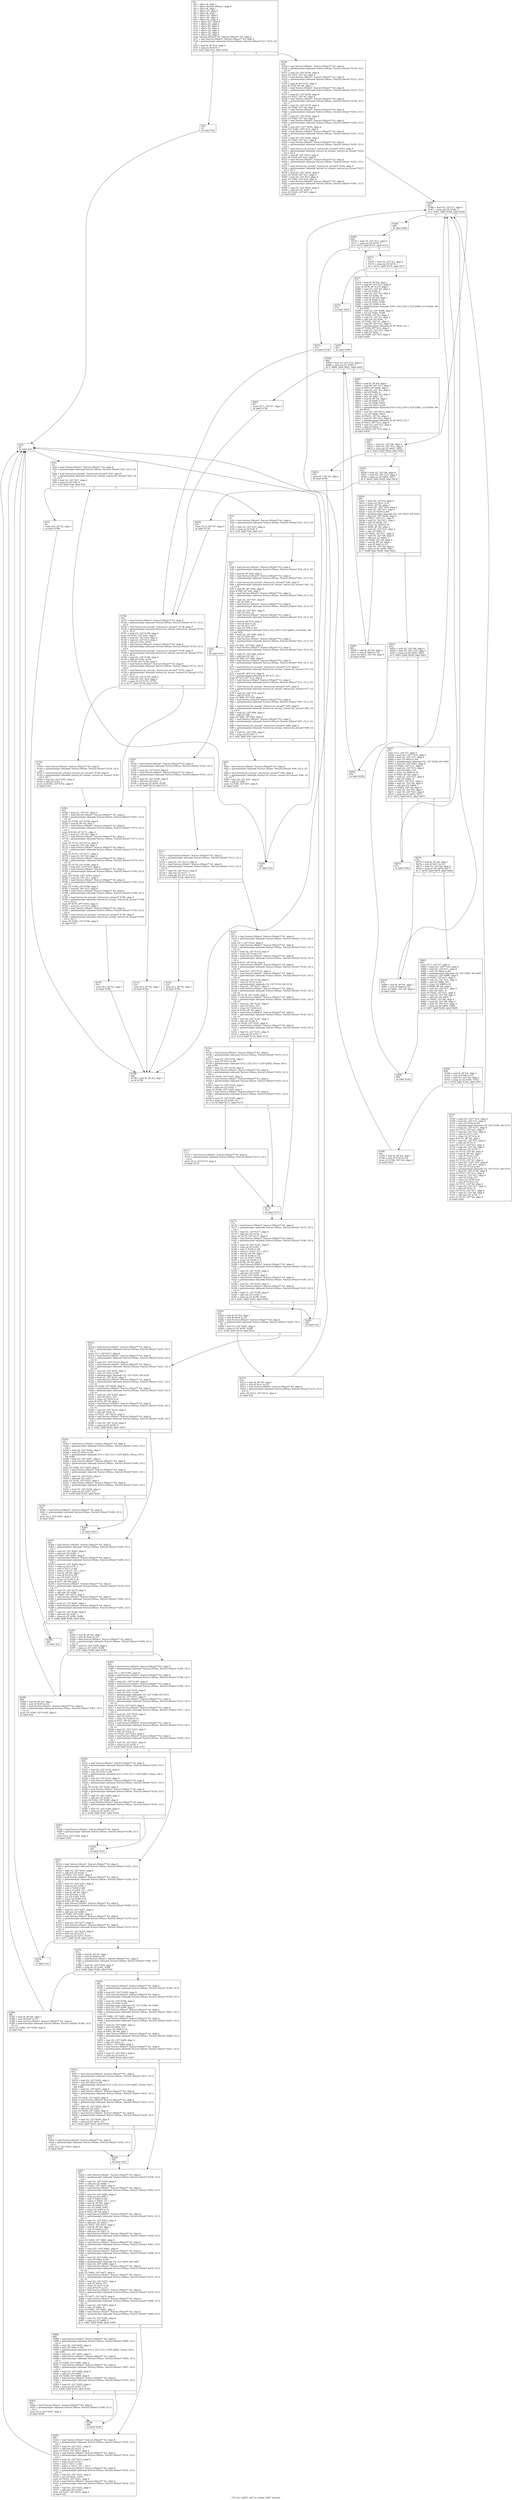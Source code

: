 digraph "CFG for 'unRLE_obuf_to_output_FAST' function" {
	label="CFG for 'unRLE_obuf_to_output_FAST' function";

	Node0x1cd2800 [shape=record,label="{%1:\l  %2 = alloca i8, align 1\l  %3 = alloca %struct.DState*, align 8\l  %4 = alloca i8, align 1\l  %5 = alloca i32, align 4\l  %6 = alloca i8, align 1\l  %7 = alloca i32, align 4\l  %8 = alloca i32, align 4\l  %9 = alloca i32, align 4\l  %10 = alloca i32*, align 8\l  %11 = alloca i32, align 4\l  %12 = alloca i8*, align 8\l  %13 = alloca i32, align 4\l  %14 = alloca i32, align 4\l  %15 = alloca i32, align 4\l  %16 = alloca i32, align 4\l  store %struct.DState* %0, %struct.DState** %3, align 8\l  %17 = load %struct.DState*, %struct.DState** %3, align 8\l  %18 = getelementptr inbounds %struct.DState, %struct.DState* %17, i32 0, i32\l... 4\l  %19 = load i8, i8* %18, align 4\l  %20 = icmp ne i8 %19, 0\l  br i1 %20, label %21, label %528\l|{<s0>T|<s1>F}}"];
	Node0x1cd2800:s0 -> Node0x1ba8c40;
	Node0x1cd2800:s1 -> Node0x1cfd8b0;
	Node0x1ba8c40 [shape=record,label="{%21:\l21:                                               \l  br label %22\l}"];
	Node0x1ba8c40 -> Node0x1ba8c90;
	Node0x1ba8c90 [shape=record,label="{%22:\l22:                                               \l  br label %23\l}"];
	Node0x1ba8c90 -> Node0x1ba8ce0;
	Node0x1ba8ce0 [shape=record,label="{%23:\l23:                                               \l  %24 = load %struct.DState*, %struct.DState** %3, align 8\l  %25 = getelementptr inbounds %struct.DState, %struct.DState* %24, i32 0, i32\l... 0\l  %26 = load %struct.bz_stream*, %struct.bz_stream** %25, align 8\l  %27 = getelementptr inbounds %struct.bz_stream, %struct.bz_stream* %26, i32\l... 0, i32 5\l  %28 = load i32, i32* %27, align 8\l  %29 = icmp eq i32 %28, 0\l  br i1 %29, label %30, label %31\l|{<s0>T|<s1>F}}"];
	Node0x1ba8ce0:s0 -> Node0x1ba8d30;
	Node0x1ba8ce0:s1 -> Node0x1ba8d80;
	Node0x1ba8d30 [shape=record,label="{%30:\l30:                                               \l  store i8 0, i8* %2, align 1\l  br label %798\l}"];
	Node0x1ba8d30 -> Node0x1cfe300;
	Node0x1ba8d80 [shape=record,label="{%31:\l31:                                               \l  %32 = load %struct.DState*, %struct.DState** %3, align 8\l  %33 = getelementptr inbounds %struct.DState, %struct.DState* %32, i32 0, i32\l... 3\l  %34 = load i32, i32* %33, align 8\l  %35 = icmp eq i32 %34, 0\l  br i1 %35, label %36, label %37\l|{<s0>T|<s1>F}}"];
	Node0x1ba8d80:s0 -> Node0x1ba8dd0;
	Node0x1ba8d80:s1 -> Node0x1ba8e20;
	Node0x1ba8dd0 [shape=record,label="{%36:\l36:                                               \l  br label %101\l}"];
	Node0x1ba8dd0 -> Node0x1ba8f10;
	Node0x1ba8e20 [shape=record,label="{%37:\l37:                                               \l  %38 = load %struct.DState*, %struct.DState** %3, align 8\l  %39 = getelementptr inbounds %struct.DState, %struct.DState* %38, i32 0, i32\l... 2\l  %40 = load i8, i8* %39, align 4\l  %41 = load %struct.DState*, %struct.DState** %3, align 8\l  %42 = getelementptr inbounds %struct.DState, %struct.DState* %41, i32 0, i32\l... 0\l  %43 = load %struct.bz_stream*, %struct.bz_stream** %42, align 8\l  %44 = getelementptr inbounds %struct.bz_stream, %struct.bz_stream* %43, i32\l... 0, i32 4\l  %45 = load i8*, i8** %44, align 8\l  store i8 %40, i8* %45, align 1\l  %46 = load %struct.DState*, %struct.DState** %3, align 8\l  %47 = getelementptr inbounds %struct.DState, %struct.DState* %46, i32 0, i32\l... 25\l  %48 = load i32, i32* %47, align 8\l  %49 = shl i32 %48, 8\l  %50 = load %struct.DState*, %struct.DState** %3, align 8\l  %51 = getelementptr inbounds %struct.DState, %struct.DState* %50, i32 0, i32\l... 25\l  %52 = load i32, i32* %51, align 8\l  %53 = lshr i32 %52, 24\l  %54 = load %struct.DState*, %struct.DState** %3, align 8\l  %55 = getelementptr inbounds %struct.DState, %struct.DState* %54, i32 0, i32\l... 2\l  %56 = load i8, i8* %55, align 4\l  %57 = zext i8 %56 to i32\l  %58 = xor i32 %53, %57\l  %59 = zext i32 %58 to i64\l  %60 = getelementptr inbounds [256 x i32], [256 x i32]* @BZ2_crc32Table, i64\l... 0, i64 %59\l  %61 = load i32, i32* %60, align 4\l  %62 = xor i32 %49, %61\l  %63 = load %struct.DState*, %struct.DState** %3, align 8\l  %64 = getelementptr inbounds %struct.DState, %struct.DState* %63, i32 0, i32\l... 25\l  store i32 %62, i32* %64, align 8\l  %65 = load %struct.DState*, %struct.DState** %3, align 8\l  %66 = getelementptr inbounds %struct.DState, %struct.DState* %65, i32 0, i32\l... 3\l  %67 = load i32, i32* %66, align 8\l  %68 = add nsw i32 %67, -1\l  store i32 %68, i32* %66, align 8\l  %69 = load %struct.DState*, %struct.DState** %3, align 8\l  %70 = getelementptr inbounds %struct.DState, %struct.DState* %69, i32 0, i32\l... 0\l  %71 = load %struct.bz_stream*, %struct.bz_stream** %70, align 8\l  %72 = getelementptr inbounds %struct.bz_stream, %struct.bz_stream* %71, i32\l... 0, i32 4\l  %73 = load i8*, i8** %72, align 8\l  %74 = getelementptr inbounds i8, i8* %73, i32 1\l  store i8* %74, i8** %72, align 8\l  %75 = load %struct.DState*, %struct.DState** %3, align 8\l  %76 = getelementptr inbounds %struct.DState, %struct.DState* %75, i32 0, i32\l... 0\l  %77 = load %struct.bz_stream*, %struct.bz_stream** %76, align 8\l  %78 = getelementptr inbounds %struct.bz_stream, %struct.bz_stream* %77, i32\l... 0, i32 5\l  %79 = load i32, i32* %78, align 8\l  %80 = add i32 %79, -1\l  store i32 %80, i32* %78, align 8\l  %81 = load %struct.DState*, %struct.DState** %3, align 8\l  %82 = getelementptr inbounds %struct.DState, %struct.DState* %81, i32 0, i32\l... 0\l  %83 = load %struct.bz_stream*, %struct.bz_stream** %82, align 8\l  %84 = getelementptr inbounds %struct.bz_stream, %struct.bz_stream* %83, i32\l... 0, i32 6\l  %85 = load i32, i32* %84, align 4\l  %86 = add i32 %85, 1\l  store i32 %86, i32* %84, align 4\l  %87 = load %struct.DState*, %struct.DState** %3, align 8\l  %88 = getelementptr inbounds %struct.DState, %struct.DState* %87, i32 0, i32\l... 0\l  %89 = load %struct.bz_stream*, %struct.bz_stream** %88, align 8\l  %90 = getelementptr inbounds %struct.bz_stream, %struct.bz_stream* %89, i32\l... 0, i32 6\l  %91 = load i32, i32* %90, align 4\l  %92 = icmp eq i32 %91, 0\l  br i1 %92, label %93, label %100\l|{<s0>T|<s1>F}}"];
	Node0x1ba8e20:s0 -> Node0x1ba8e70;
	Node0x1ba8e20:s1 -> Node0x1ba8ec0;
	Node0x1ba8e70 [shape=record,label="{%93:\l93:                                               \l  %94 = load %struct.DState*, %struct.DState** %3, align 8\l  %95 = getelementptr inbounds %struct.DState, %struct.DState* %94, i32 0, i32\l... 0\l  %96 = load %struct.bz_stream*, %struct.bz_stream** %95, align 8\l  %97 = getelementptr inbounds %struct.bz_stream, %struct.bz_stream* %96, i32\l... 0, i32 7\l  %98 = load i32, i32* %97, align 8\l  %99 = add i32 %98, 1\l  store i32 %99, i32* %97, align 8\l  br label %100\l}"];
	Node0x1ba8e70 -> Node0x1ba8ec0;
	Node0x1ba8ec0 [shape=record,label="{%100:\l100:                                              \l  br label %23\l}"];
	Node0x1ba8ec0 -> Node0x1ba8ce0;
	Node0x1ba8f10 [shape=record,label="{%101:\l101:                                              \l  %102 = load %struct.DState*, %struct.DState** %3, align 8\l  %103 = getelementptr inbounds %struct.DState, %struct.DState* %102, i32 0,\l... i32 17\l  %104 = load i32, i32* %103, align 4\l  %105 = load %struct.DState*, %struct.DState** %3, align 8\l  %106 = getelementptr inbounds %struct.DState, %struct.DState* %105, i32 0,\l... i32 51\l  %107 = load i32, i32* %106, align 8\l  %108 = add nsw i32 %107, 1\l  %109 = icmp eq i32 %104, %108\l  br i1 %109, label %110, label %111\l|{<s0>T|<s1>F}}"];
	Node0x1ba8f10:s0 -> Node0x1ba8f60;
	Node0x1ba8f10:s1 -> Node0x1ba8fb0;
	Node0x1ba8f60 [shape=record,label="{%110:\l110:                                              \l  store i8 0, i8* %2, align 1\l  br label %798\l}"];
	Node0x1ba8f60 -> Node0x1cfe300;
	Node0x1ba8fb0 [shape=record,label="{%111:\l111:                                              \l  %112 = load %struct.DState*, %struct.DState** %3, align 8\l  %113 = getelementptr inbounds %struct.DState, %struct.DState* %112, i32 0,\l... i32 17\l  %114 = load i32, i32* %113, align 4\l  %115 = load %struct.DState*, %struct.DState** %3, align 8\l  %116 = getelementptr inbounds %struct.DState, %struct.DState* %115, i32 0,\l... i32 51\l  %117 = load i32, i32* %116, align 8\l  %118 = add nsw i32 %117, 1\l  %119 = icmp sgt i32 %114, %118\l  br i1 %119, label %120, label %121\l|{<s0>T|<s1>F}}"];
	Node0x1ba8fb0:s0 -> Node0x1ba9000;
	Node0x1ba8fb0:s1 -> Node0x1ba9050;
	Node0x1ba9000 [shape=record,label="{%120:\l120:                                              \l  store i8 1, i8* %2, align 1\l  br label %798\l}"];
	Node0x1ba9000 -> Node0x1cfe300;
	Node0x1ba9050 [shape=record,label="{%121:\l121:                                              \l  %122 = load %struct.DState*, %struct.DState** %3, align 8\l  %123 = getelementptr inbounds %struct.DState, %struct.DState* %122, i32 0,\l... i32 3\l  store i32 1, i32* %123, align 8\l  %124 = load %struct.DState*, %struct.DState** %3, align 8\l  %125 = getelementptr inbounds %struct.DState, %struct.DState* %124, i32 0,\l... i32 15\l  %126 = load i32, i32* %125, align 8\l  %127 = trunc i32 %126 to i8\l  %128 = load %struct.DState*, %struct.DState** %3, align 8\l  %129 = getelementptr inbounds %struct.DState, %struct.DState* %128, i32 0,\l... i32 2\l  store i8 %127, i8* %129, align 4\l  %130 = load %struct.DState*, %struct.DState** %3, align 8\l  %131 = getelementptr inbounds %struct.DState, %struct.DState* %130, i32 0,\l... i32 20\l  %132 = load i32*, i32** %131, align 8\l  %133 = load %struct.DState*, %struct.DState** %3, align 8\l  %134 = getelementptr inbounds %struct.DState, %struct.DState* %133, i32 0,\l... i32 14\l  %135 = load i32, i32* %134, align 4\l  %136 = zext i32 %135 to i64\l  %137 = getelementptr inbounds i32, i32* %132, i64 %136\l  %138 = load i32, i32* %137, align 4\l  %139 = load %struct.DState*, %struct.DState** %3, align 8\l  %140 = getelementptr inbounds %struct.DState, %struct.DState* %139, i32 0,\l... i32 14\l  store i32 %138, i32* %140, align 4\l  %141 = load %struct.DState*, %struct.DState** %3, align 8\l  %142 = getelementptr inbounds %struct.DState, %struct.DState* %141, i32 0,\l... i32 14\l  %143 = load i32, i32* %142, align 4\l  %144 = and i32 %143, 255\l  %145 = trunc i32 %144 to i8\l  store i8 %145, i8* %4, align 1\l  %146 = load %struct.DState*, %struct.DState** %3, align 8\l  %147 = getelementptr inbounds %struct.DState, %struct.DState* %146, i32 0,\l... i32 14\l  %148 = load i32, i32* %147, align 4\l  %149 = lshr i32 %148, 8\l  store i32 %149, i32* %147, align 4\l  %150 = load %struct.DState*, %struct.DState** %3, align 8\l  %151 = getelementptr inbounds %struct.DState, %struct.DState* %150, i32 0,\l... i32 5\l  %152 = load i32, i32* %151, align 8\l  %153 = icmp eq i32 %152, 0\l  br i1 %153, label %154, label %175\l|{<s0>T|<s1>F}}"];
	Node0x1ba9050:s0 -> Node0x1ba90a0;
	Node0x1ba9050:s1 -> Node0x1ba9190;
	Node0x1ba90a0 [shape=record,label="{%154:\l154:                                              \l  %155 = load %struct.DState*, %struct.DState** %3, align 8\l  %156 = getelementptr inbounds %struct.DState, %struct.DState* %155, i32 0,\l... i32 6\l  %157 = load i32, i32* %156, align 4\l  %158 = sext i32 %157 to i64\l  %159 = getelementptr inbounds [512 x i32], [512 x i32]* @BZ2_rNums, i64 0,\l... i64 %158\l  %160 = load i32, i32* %159, align 4\l  %161 = load %struct.DState*, %struct.DState** %3, align 8\l  %162 = getelementptr inbounds %struct.DState, %struct.DState* %161, i32 0,\l... i32 5\l  store i32 %160, i32* %162, align 8\l  %163 = load %struct.DState*, %struct.DState** %3, align 8\l  %164 = getelementptr inbounds %struct.DState, %struct.DState* %163, i32 0,\l... i32 6\l  %165 = load i32, i32* %164, align 4\l  %166 = add nsw i32 %165, 1\l  store i32 %166, i32* %164, align 4\l  %167 = load %struct.DState*, %struct.DState** %3, align 8\l  %168 = getelementptr inbounds %struct.DState, %struct.DState* %167, i32 0,\l... i32 6\l  %169 = load i32, i32* %168, align 4\l  %170 = icmp eq i32 %169, 512\l  br i1 %170, label %171, label %174\l|{<s0>T|<s1>F}}"];
	Node0x1ba90a0:s0 -> Node0x1ba90f0;
	Node0x1ba90a0:s1 -> Node0x1ba9140;
	Node0x1ba90f0 [shape=record,label="{%171:\l171:                                              \l  %172 = load %struct.DState*, %struct.DState** %3, align 8\l  %173 = getelementptr inbounds %struct.DState, %struct.DState* %172, i32 0,\l... i32 6\l  store i32 0, i32* %173, align 4\l  br label %174\l}"];
	Node0x1ba90f0 -> Node0x1ba9140;
	Node0x1ba9140 [shape=record,label="{%174:\l174:                                              \l  br label %175\l}"];
	Node0x1ba9140 -> Node0x1ba9190;
	Node0x1ba9190 [shape=record,label="{%175:\l175:                                              \l  %176 = load %struct.DState*, %struct.DState** %3, align 8\l  %177 = getelementptr inbounds %struct.DState, %struct.DState* %176, i32 0,\l... i32 5\l  %178 = load i32, i32* %177, align 8\l  %179 = add nsw i32 %178, -1\l  store i32 %179, i32* %177, align 8\l  %180 = load %struct.DState*, %struct.DState** %3, align 8\l  %181 = getelementptr inbounds %struct.DState, %struct.DState* %180, i32 0,\l... i32 5\l  %182 = load i32, i32* %181, align 8\l  %183 = icmp eq i32 %182, 1\l  %184 = zext i1 %183 to i64\l  %185 = select i1 %183, i32 1, i32 0\l  %186 = load i8, i8* %4, align 1\l  %187 = zext i8 %186 to i32\l  %188 = xor i32 %187, %185\l  %189 = trunc i32 %188 to i8\l  store i8 %189, i8* %4, align 1\l  %190 = load %struct.DState*, %struct.DState** %3, align 8\l  %191 = getelementptr inbounds %struct.DState, %struct.DState* %190, i32 0,\l... i32 17\l  %192 = load i32, i32* %191, align 4\l  %193 = add nsw i32 %192, 1\l  store i32 %193, i32* %191, align 4\l  %194 = load %struct.DState*, %struct.DState** %3, align 8\l  %195 = getelementptr inbounds %struct.DState, %struct.DState* %194, i32 0,\l... i32 17\l  %196 = load i32, i32* %195, align 4\l  %197 = load %struct.DState*, %struct.DState** %3, align 8\l  %198 = getelementptr inbounds %struct.DState, %struct.DState* %197, i32 0,\l... i32 51\l  %199 = load i32, i32* %198, align 8\l  %200 = add nsw i32 %199, 1\l  %201 = icmp eq i32 %196, %200\l  br i1 %201, label %202, label %203\l|{<s0>T|<s1>F}}"];
	Node0x1ba9190:s0 -> Node0x1ba91e0;
	Node0x1ba9190:s1 -> Node0x1ba9230;
	Node0x1ba91e0 [shape=record,label="{%202:\l202:                                              \l  br label %22\l}"];
	Node0x1ba91e0 -> Node0x1ba8c90;
	Node0x1ba9230 [shape=record,label="{%203:\l203:                                              \l  %204 = load i8, i8* %4, align 1\l  %205 = zext i8 %204 to i32\l  %206 = load %struct.DState*, %struct.DState** %3, align 8\l  %207 = getelementptr inbounds %struct.DState, %struct.DState* %206, i32 0,\l... i32 15\l  %208 = load i32, i32* %207, align 8\l  %209 = icmp ne i32 %205, %208\l  br i1 %209, label %210, label %215\l|{<s0>T|<s1>F}}"];
	Node0x1ba9230:s0 -> Node0x1ba9280;
	Node0x1ba9230:s1 -> Node0x1ba92d0;
	Node0x1ba9280 [shape=record,label="{%210:\l210:                                              \l  %211 = load i8, i8* %4, align 1\l  %212 = zext i8 %211 to i32\l  %213 = load %struct.DState*, %struct.DState** %3, align 8\l  %214 = getelementptr inbounds %struct.DState, %struct.DState* %213, i32 0,\l... i32 15\l  store i32 %212, i32* %214, align 8\l  br label %22\l}"];
	Node0x1ba9280 -> Node0x1ba8c90;
	Node0x1ba92d0 [shape=record,label="{%215:\l215:                                              \l  %216 = load %struct.DState*, %struct.DState** %3, align 8\l  %217 = getelementptr inbounds %struct.DState, %struct.DState* %216, i32 0,\l... i32 3\l  store i32 2, i32* %217, align 8\l  %218 = load %struct.DState*, %struct.DState** %3, align 8\l  %219 = getelementptr inbounds %struct.DState, %struct.DState* %218, i32 0,\l... i32 20\l  %220 = load i32*, i32** %219, align 8\l  %221 = load %struct.DState*, %struct.DState** %3, align 8\l  %222 = getelementptr inbounds %struct.DState, %struct.DState* %221, i32 0,\l... i32 14\l  %223 = load i32, i32* %222, align 4\l  %224 = zext i32 %223 to i64\l  %225 = getelementptr inbounds i32, i32* %220, i64 %224\l  %226 = load i32, i32* %225, align 4\l  %227 = load %struct.DState*, %struct.DState** %3, align 8\l  %228 = getelementptr inbounds %struct.DState, %struct.DState* %227, i32 0,\l... i32 14\l  store i32 %226, i32* %228, align 4\l  %229 = load %struct.DState*, %struct.DState** %3, align 8\l  %230 = getelementptr inbounds %struct.DState, %struct.DState* %229, i32 0,\l... i32 14\l  %231 = load i32, i32* %230, align 4\l  %232 = and i32 %231, 255\l  %233 = trunc i32 %232 to i8\l  store i8 %233, i8* %4, align 1\l  %234 = load %struct.DState*, %struct.DState** %3, align 8\l  %235 = getelementptr inbounds %struct.DState, %struct.DState* %234, i32 0,\l... i32 14\l  %236 = load i32, i32* %235, align 4\l  %237 = lshr i32 %236, 8\l  store i32 %237, i32* %235, align 4\l  %238 = load %struct.DState*, %struct.DState** %3, align 8\l  %239 = getelementptr inbounds %struct.DState, %struct.DState* %238, i32 0,\l... i32 5\l  %240 = load i32, i32* %239, align 8\l  %241 = icmp eq i32 %240, 0\l  br i1 %241, label %242, label %263\l|{<s0>T|<s1>F}}"];
	Node0x1ba92d0:s0 -> Node0x1ba9320;
	Node0x1ba92d0:s1 -> Node0x1ba9410;
	Node0x1ba9320 [shape=record,label="{%242:\l242:                                              \l  %243 = load %struct.DState*, %struct.DState** %3, align 8\l  %244 = getelementptr inbounds %struct.DState, %struct.DState* %243, i32 0,\l... i32 6\l  %245 = load i32, i32* %244, align 4\l  %246 = sext i32 %245 to i64\l  %247 = getelementptr inbounds [512 x i32], [512 x i32]* @BZ2_rNums, i64 0,\l... i64 %246\l  %248 = load i32, i32* %247, align 4\l  %249 = load %struct.DState*, %struct.DState** %3, align 8\l  %250 = getelementptr inbounds %struct.DState, %struct.DState* %249, i32 0,\l... i32 5\l  store i32 %248, i32* %250, align 8\l  %251 = load %struct.DState*, %struct.DState** %3, align 8\l  %252 = getelementptr inbounds %struct.DState, %struct.DState* %251, i32 0,\l... i32 6\l  %253 = load i32, i32* %252, align 4\l  %254 = add nsw i32 %253, 1\l  store i32 %254, i32* %252, align 4\l  %255 = load %struct.DState*, %struct.DState** %3, align 8\l  %256 = getelementptr inbounds %struct.DState, %struct.DState* %255, i32 0,\l... i32 6\l  %257 = load i32, i32* %256, align 4\l  %258 = icmp eq i32 %257, 512\l  br i1 %258, label %259, label %262\l|{<s0>T|<s1>F}}"];
	Node0x1ba9320:s0 -> Node0x1ba9370;
	Node0x1ba9320:s1 -> Node0x1ba93c0;
	Node0x1ba9370 [shape=record,label="{%259:\l259:                                              \l  %260 = load %struct.DState*, %struct.DState** %3, align 8\l  %261 = getelementptr inbounds %struct.DState, %struct.DState* %260, i32 0,\l... i32 6\l  store i32 0, i32* %261, align 4\l  br label %262\l}"];
	Node0x1ba9370 -> Node0x1ba93c0;
	Node0x1ba93c0 [shape=record,label="{%262:\l262:                                              \l  br label %263\l}"];
	Node0x1ba93c0 -> Node0x1ba9410;
	Node0x1ba9410 [shape=record,label="{%263:\l263:                                              \l  %264 = load %struct.DState*, %struct.DState** %3, align 8\l  %265 = getelementptr inbounds %struct.DState, %struct.DState* %264, i32 0,\l... i32 5\l  %266 = load i32, i32* %265, align 8\l  %267 = add nsw i32 %266, -1\l  store i32 %267, i32* %265, align 8\l  %268 = load %struct.DState*, %struct.DState** %3, align 8\l  %269 = getelementptr inbounds %struct.DState, %struct.DState* %268, i32 0,\l... i32 5\l  %270 = load i32, i32* %269, align 8\l  %271 = icmp eq i32 %270, 1\l  %272 = zext i1 %271 to i64\l  %273 = select i1 %271, i32 1, i32 0\l  %274 = load i8, i8* %4, align 1\l  %275 = zext i8 %274 to i32\l  %276 = xor i32 %275, %273\l  %277 = trunc i32 %276 to i8\l  store i8 %277, i8* %4, align 1\l  %278 = load %struct.DState*, %struct.DState** %3, align 8\l  %279 = getelementptr inbounds %struct.DState, %struct.DState* %278, i32 0,\l... i32 17\l  %280 = load i32, i32* %279, align 4\l  %281 = add nsw i32 %280, 1\l  store i32 %281, i32* %279, align 4\l  %282 = load %struct.DState*, %struct.DState** %3, align 8\l  %283 = getelementptr inbounds %struct.DState, %struct.DState* %282, i32 0,\l... i32 17\l  %284 = load i32, i32* %283, align 4\l  %285 = load %struct.DState*, %struct.DState** %3, align 8\l  %286 = getelementptr inbounds %struct.DState, %struct.DState* %285, i32 0,\l... i32 51\l  %287 = load i32, i32* %286, align 8\l  %288 = add nsw i32 %287, 1\l  %289 = icmp eq i32 %284, %288\l  br i1 %289, label %290, label %291\l|{<s0>T|<s1>F}}"];
	Node0x1ba9410:s0 -> Node0x1ba9460;
	Node0x1ba9410:s1 -> Node0x1ba94b0;
	Node0x1ba9460 [shape=record,label="{%290:\l290:                                              \l  br label %22\l}"];
	Node0x1ba9460 -> Node0x1ba8c90;
	Node0x1ba94b0 [shape=record,label="{%291:\l291:                                              \l  %292 = load i8, i8* %4, align 1\l  %293 = zext i8 %292 to i32\l  %294 = load %struct.DState*, %struct.DState** %3, align 8\l  %295 = getelementptr inbounds %struct.DState, %struct.DState* %294, i32 0,\l... i32 15\l  %296 = load i32, i32* %295, align 8\l  %297 = icmp ne i32 %293, %296\l  br i1 %297, label %298, label %303\l|{<s0>T|<s1>F}}"];
	Node0x1ba94b0:s0 -> Node0x1ba9500;
	Node0x1ba94b0:s1 -> Node0x1ba9550;
	Node0x1ba9500 [shape=record,label="{%298:\l298:                                              \l  %299 = load i8, i8* %4, align 1\l  %300 = zext i8 %299 to i32\l  %301 = load %struct.DState*, %struct.DState** %3, align 8\l  %302 = getelementptr inbounds %struct.DState, %struct.DState* %301, i32 0,\l... i32 15\l  store i32 %300, i32* %302, align 8\l  br label %22\l}"];
	Node0x1ba9500 -> Node0x1ba8c90;
	Node0x1ba9550 [shape=record,label="{%303:\l303:                                              \l  %304 = load %struct.DState*, %struct.DState** %3, align 8\l  %305 = getelementptr inbounds %struct.DState, %struct.DState* %304, i32 0,\l... i32 3\l  store i32 3, i32* %305, align 8\l  %306 = load %struct.DState*, %struct.DState** %3, align 8\l  %307 = getelementptr inbounds %struct.DState, %struct.DState* %306, i32 0,\l... i32 20\l  %308 = load i32*, i32** %307, align 8\l  %309 = load %struct.DState*, %struct.DState** %3, align 8\l  %310 = getelementptr inbounds %struct.DState, %struct.DState* %309, i32 0,\l... i32 14\l  %311 = load i32, i32* %310, align 4\l  %312 = zext i32 %311 to i64\l  %313 = getelementptr inbounds i32, i32* %308, i64 %312\l  %314 = load i32, i32* %313, align 4\l  %315 = load %struct.DState*, %struct.DState** %3, align 8\l  %316 = getelementptr inbounds %struct.DState, %struct.DState* %315, i32 0,\l... i32 14\l  store i32 %314, i32* %316, align 4\l  %317 = load %struct.DState*, %struct.DState** %3, align 8\l  %318 = getelementptr inbounds %struct.DState, %struct.DState* %317, i32 0,\l... i32 14\l  %319 = load i32, i32* %318, align 4\l  %320 = and i32 %319, 255\l  %321 = trunc i32 %320 to i8\l  store i8 %321, i8* %4, align 1\l  %322 = load %struct.DState*, %struct.DState** %3, align 8\l  %323 = getelementptr inbounds %struct.DState, %struct.DState* %322, i32 0,\l... i32 14\l  %324 = load i32, i32* %323, align 4\l  %325 = lshr i32 %324, 8\l  store i32 %325, i32* %323, align 4\l  %326 = load %struct.DState*, %struct.DState** %3, align 8\l  %327 = getelementptr inbounds %struct.DState, %struct.DState* %326, i32 0,\l... i32 5\l  %328 = load i32, i32* %327, align 8\l  %329 = icmp eq i32 %328, 0\l  br i1 %329, label %330, label %351\l|{<s0>T|<s1>F}}"];
	Node0x1ba9550:s0 -> Node0x1ba95a0;
	Node0x1ba9550:s1 -> Node0x1ba9690;
	Node0x1ba95a0 [shape=record,label="{%330:\l330:                                              \l  %331 = load %struct.DState*, %struct.DState** %3, align 8\l  %332 = getelementptr inbounds %struct.DState, %struct.DState* %331, i32 0,\l... i32 6\l  %333 = load i32, i32* %332, align 4\l  %334 = sext i32 %333 to i64\l  %335 = getelementptr inbounds [512 x i32], [512 x i32]* @BZ2_rNums, i64 0,\l... i64 %334\l  %336 = load i32, i32* %335, align 4\l  %337 = load %struct.DState*, %struct.DState** %3, align 8\l  %338 = getelementptr inbounds %struct.DState, %struct.DState* %337, i32 0,\l... i32 5\l  store i32 %336, i32* %338, align 8\l  %339 = load %struct.DState*, %struct.DState** %3, align 8\l  %340 = getelementptr inbounds %struct.DState, %struct.DState* %339, i32 0,\l... i32 6\l  %341 = load i32, i32* %340, align 4\l  %342 = add nsw i32 %341, 1\l  store i32 %342, i32* %340, align 4\l  %343 = load %struct.DState*, %struct.DState** %3, align 8\l  %344 = getelementptr inbounds %struct.DState, %struct.DState* %343, i32 0,\l... i32 6\l  %345 = load i32, i32* %344, align 4\l  %346 = icmp eq i32 %345, 512\l  br i1 %346, label %347, label %350\l|{<s0>T|<s1>F}}"];
	Node0x1ba95a0:s0 -> Node0x1ba95f0;
	Node0x1ba95a0:s1 -> Node0x1ba9640;
	Node0x1ba95f0 [shape=record,label="{%347:\l347:                                              \l  %348 = load %struct.DState*, %struct.DState** %3, align 8\l  %349 = getelementptr inbounds %struct.DState, %struct.DState* %348, i32 0,\l... i32 6\l  store i32 0, i32* %349, align 4\l  br label %350\l}"];
	Node0x1ba95f0 -> Node0x1ba9640;
	Node0x1ba9640 [shape=record,label="{%350:\l350:                                              \l  br label %351\l}"];
	Node0x1ba9640 -> Node0x1ba9690;
	Node0x1ba9690 [shape=record,label="{%351:\l351:                                              \l  %352 = load %struct.DState*, %struct.DState** %3, align 8\l  %353 = getelementptr inbounds %struct.DState, %struct.DState* %352, i32 0,\l... i32 5\l  %354 = load i32, i32* %353, align 8\l  %355 = add nsw i32 %354, -1\l  store i32 %355, i32* %353, align 8\l  %356 = load %struct.DState*, %struct.DState** %3, align 8\l  %357 = getelementptr inbounds %struct.DState, %struct.DState* %356, i32 0,\l... i32 5\l  %358 = load i32, i32* %357, align 8\l  %359 = icmp eq i32 %358, 1\l  %360 = zext i1 %359 to i64\l  %361 = select i1 %359, i32 1, i32 0\l  %362 = load i8, i8* %4, align 1\l  %363 = zext i8 %362 to i32\l  %364 = xor i32 %363, %361\l  %365 = trunc i32 %364 to i8\l  store i8 %365, i8* %4, align 1\l  %366 = load %struct.DState*, %struct.DState** %3, align 8\l  %367 = getelementptr inbounds %struct.DState, %struct.DState* %366, i32 0,\l... i32 17\l  %368 = load i32, i32* %367, align 4\l  %369 = add nsw i32 %368, 1\l  store i32 %369, i32* %367, align 4\l  %370 = load %struct.DState*, %struct.DState** %3, align 8\l  %371 = getelementptr inbounds %struct.DState, %struct.DState* %370, i32 0,\l... i32 17\l  %372 = load i32, i32* %371, align 4\l  %373 = load %struct.DState*, %struct.DState** %3, align 8\l  %374 = getelementptr inbounds %struct.DState, %struct.DState* %373, i32 0,\l... i32 51\l  %375 = load i32, i32* %374, align 8\l  %376 = add nsw i32 %375, 1\l  %377 = icmp eq i32 %372, %376\l  br i1 %377, label %378, label %379\l|{<s0>T|<s1>F}}"];
	Node0x1ba9690:s0 -> Node0x1ba96e0;
	Node0x1ba9690:s1 -> Node0x1cfd540;
	Node0x1ba96e0 [shape=record,label="{%378:\l378:                                              \l  br label %22\l}"];
	Node0x1ba96e0 -> Node0x1ba8c90;
	Node0x1cfd540 [shape=record,label="{%379:\l379:                                              \l  %380 = load i8, i8* %4, align 1\l  %381 = zext i8 %380 to i32\l  %382 = load %struct.DState*, %struct.DState** %3, align 8\l  %383 = getelementptr inbounds %struct.DState, %struct.DState* %382, i32 0,\l... i32 15\l  %384 = load i32, i32* %383, align 8\l  %385 = icmp ne i32 %381, %384\l  br i1 %385, label %386, label %391\l|{<s0>T|<s1>F}}"];
	Node0x1cfd540:s0 -> Node0x1cfd590;
	Node0x1cfd540:s1 -> Node0x1cfd5e0;
	Node0x1cfd590 [shape=record,label="{%386:\l386:                                              \l  %387 = load i8, i8* %4, align 1\l  %388 = zext i8 %387 to i32\l  %389 = load %struct.DState*, %struct.DState** %3, align 8\l  %390 = getelementptr inbounds %struct.DState, %struct.DState* %389, i32 0,\l... i32 15\l  store i32 %388, i32* %390, align 8\l  br label %22\l}"];
	Node0x1cfd590 -> Node0x1ba8c90;
	Node0x1cfd5e0 [shape=record,label="{%391:\l391:                                              \l  %392 = load %struct.DState*, %struct.DState** %3, align 8\l  %393 = getelementptr inbounds %struct.DState, %struct.DState* %392, i32 0,\l... i32 20\l  %394 = load i32*, i32** %393, align 8\l  %395 = load %struct.DState*, %struct.DState** %3, align 8\l  %396 = getelementptr inbounds %struct.DState, %struct.DState* %395, i32 0,\l... i32 14\l  %397 = load i32, i32* %396, align 4\l  %398 = zext i32 %397 to i64\l  %399 = getelementptr inbounds i32, i32* %394, i64 %398\l  %400 = load i32, i32* %399, align 4\l  %401 = load %struct.DState*, %struct.DState** %3, align 8\l  %402 = getelementptr inbounds %struct.DState, %struct.DState* %401, i32 0,\l... i32 14\l  store i32 %400, i32* %402, align 4\l  %403 = load %struct.DState*, %struct.DState** %3, align 8\l  %404 = getelementptr inbounds %struct.DState, %struct.DState* %403, i32 0,\l... i32 14\l  %405 = load i32, i32* %404, align 4\l  %406 = and i32 %405, 255\l  %407 = trunc i32 %406 to i8\l  store i8 %407, i8* %4, align 1\l  %408 = load %struct.DState*, %struct.DState** %3, align 8\l  %409 = getelementptr inbounds %struct.DState, %struct.DState* %408, i32 0,\l... i32 14\l  %410 = load i32, i32* %409, align 4\l  %411 = lshr i32 %410, 8\l  store i32 %411, i32* %409, align 4\l  %412 = load %struct.DState*, %struct.DState** %3, align 8\l  %413 = getelementptr inbounds %struct.DState, %struct.DState* %412, i32 0,\l... i32 5\l  %414 = load i32, i32* %413, align 8\l  %415 = icmp eq i32 %414, 0\l  br i1 %415, label %416, label %437\l|{<s0>T|<s1>F}}"];
	Node0x1cfd5e0:s0 -> Node0x1cfd630;
	Node0x1cfd5e0:s1 -> Node0x1cfd720;
	Node0x1cfd630 [shape=record,label="{%416:\l416:                                              \l  %417 = load %struct.DState*, %struct.DState** %3, align 8\l  %418 = getelementptr inbounds %struct.DState, %struct.DState* %417, i32 0,\l... i32 6\l  %419 = load i32, i32* %418, align 4\l  %420 = sext i32 %419 to i64\l  %421 = getelementptr inbounds [512 x i32], [512 x i32]* @BZ2_rNums, i64 0,\l... i64 %420\l  %422 = load i32, i32* %421, align 4\l  %423 = load %struct.DState*, %struct.DState** %3, align 8\l  %424 = getelementptr inbounds %struct.DState, %struct.DState* %423, i32 0,\l... i32 5\l  store i32 %422, i32* %424, align 8\l  %425 = load %struct.DState*, %struct.DState** %3, align 8\l  %426 = getelementptr inbounds %struct.DState, %struct.DState* %425, i32 0,\l... i32 6\l  %427 = load i32, i32* %426, align 4\l  %428 = add nsw i32 %427, 1\l  store i32 %428, i32* %426, align 4\l  %429 = load %struct.DState*, %struct.DState** %3, align 8\l  %430 = getelementptr inbounds %struct.DState, %struct.DState* %429, i32 0,\l... i32 6\l  %431 = load i32, i32* %430, align 4\l  %432 = icmp eq i32 %431, 512\l  br i1 %432, label %433, label %436\l|{<s0>T|<s1>F}}"];
	Node0x1cfd630:s0 -> Node0x1cfd680;
	Node0x1cfd630:s1 -> Node0x1cfd6d0;
	Node0x1cfd680 [shape=record,label="{%433:\l433:                                              \l  %434 = load %struct.DState*, %struct.DState** %3, align 8\l  %435 = getelementptr inbounds %struct.DState, %struct.DState* %434, i32 0,\l... i32 6\l  store i32 0, i32* %435, align 4\l  br label %436\l}"];
	Node0x1cfd680 -> Node0x1cfd6d0;
	Node0x1cfd6d0 [shape=record,label="{%436:\l436:                                              \l  br label %437\l}"];
	Node0x1cfd6d0 -> Node0x1cfd720;
	Node0x1cfd720 [shape=record,label="{%437:\l437:                                              \l  %438 = load %struct.DState*, %struct.DState** %3, align 8\l  %439 = getelementptr inbounds %struct.DState, %struct.DState* %438, i32 0,\l... i32 5\l  %440 = load i32, i32* %439, align 8\l  %441 = add nsw i32 %440, -1\l  store i32 %441, i32* %439, align 8\l  %442 = load %struct.DState*, %struct.DState** %3, align 8\l  %443 = getelementptr inbounds %struct.DState, %struct.DState* %442, i32 0,\l... i32 5\l  %444 = load i32, i32* %443, align 8\l  %445 = icmp eq i32 %444, 1\l  %446 = zext i1 %445 to i64\l  %447 = select i1 %445, i32 1, i32 0\l  %448 = load i8, i8* %4, align 1\l  %449 = zext i8 %448 to i32\l  %450 = xor i32 %449, %447\l  %451 = trunc i32 %450 to i8\l  store i8 %451, i8* %4, align 1\l  %452 = load %struct.DState*, %struct.DState** %3, align 8\l  %453 = getelementptr inbounds %struct.DState, %struct.DState* %452, i32 0,\l... i32 17\l  %454 = load i32, i32* %453, align 4\l  %455 = add nsw i32 %454, 1\l  store i32 %455, i32* %453, align 4\l  %456 = load i8, i8* %4, align 1\l  %457 = zext i8 %456 to i32\l  %458 = add nsw i32 %457, 4\l  %459 = load %struct.DState*, %struct.DState** %3, align 8\l  %460 = getelementptr inbounds %struct.DState, %struct.DState* %459, i32 0,\l... i32 3\l  store i32 %458, i32* %460, align 8\l  %461 = load %struct.DState*, %struct.DState** %3, align 8\l  %462 = getelementptr inbounds %struct.DState, %struct.DState* %461, i32 0,\l... i32 20\l  %463 = load i32*, i32** %462, align 8\l  %464 = load %struct.DState*, %struct.DState** %3, align 8\l  %465 = getelementptr inbounds %struct.DState, %struct.DState* %464, i32 0,\l... i32 14\l  %466 = load i32, i32* %465, align 4\l  %467 = zext i32 %466 to i64\l  %468 = getelementptr inbounds i32, i32* %463, i64 %467\l  %469 = load i32, i32* %468, align 4\l  %470 = load %struct.DState*, %struct.DState** %3, align 8\l  %471 = getelementptr inbounds %struct.DState, %struct.DState* %470, i32 0,\l... i32 14\l  store i32 %469, i32* %471, align 4\l  %472 = load %struct.DState*, %struct.DState** %3, align 8\l  %473 = getelementptr inbounds %struct.DState, %struct.DState* %472, i32 0,\l... i32 14\l  %474 = load i32, i32* %473, align 4\l  %475 = and i32 %474, 255\l  %476 = trunc i32 %475 to i8\l  %477 = zext i8 %476 to i32\l  %478 = load %struct.DState*, %struct.DState** %3, align 8\l  %479 = getelementptr inbounds %struct.DState, %struct.DState* %478, i32 0,\l... i32 15\l  store i32 %477, i32* %479, align 8\l  %480 = load %struct.DState*, %struct.DState** %3, align 8\l  %481 = getelementptr inbounds %struct.DState, %struct.DState* %480, i32 0,\l... i32 14\l  %482 = load i32, i32* %481, align 4\l  %483 = lshr i32 %482, 8\l  store i32 %483, i32* %481, align 4\l  %484 = load %struct.DState*, %struct.DState** %3, align 8\l  %485 = getelementptr inbounds %struct.DState, %struct.DState* %484, i32 0,\l... i32 5\l  %486 = load i32, i32* %485, align 8\l  %487 = icmp eq i32 %486, 0\l  br i1 %487, label %488, label %509\l|{<s0>T|<s1>F}}"];
	Node0x1cfd720:s0 -> Node0x1cfd770;
	Node0x1cfd720:s1 -> Node0x1cfd860;
	Node0x1cfd770 [shape=record,label="{%488:\l488:                                              \l  %489 = load %struct.DState*, %struct.DState** %3, align 8\l  %490 = getelementptr inbounds %struct.DState, %struct.DState* %489, i32 0,\l... i32 6\l  %491 = load i32, i32* %490, align 4\l  %492 = sext i32 %491 to i64\l  %493 = getelementptr inbounds [512 x i32], [512 x i32]* @BZ2_rNums, i64 0,\l... i64 %492\l  %494 = load i32, i32* %493, align 4\l  %495 = load %struct.DState*, %struct.DState** %3, align 8\l  %496 = getelementptr inbounds %struct.DState, %struct.DState* %495, i32 0,\l... i32 5\l  store i32 %494, i32* %496, align 8\l  %497 = load %struct.DState*, %struct.DState** %3, align 8\l  %498 = getelementptr inbounds %struct.DState, %struct.DState* %497, i32 0,\l... i32 6\l  %499 = load i32, i32* %498, align 4\l  %500 = add nsw i32 %499, 1\l  store i32 %500, i32* %498, align 4\l  %501 = load %struct.DState*, %struct.DState** %3, align 8\l  %502 = getelementptr inbounds %struct.DState, %struct.DState* %501, i32 0,\l... i32 6\l  %503 = load i32, i32* %502, align 4\l  %504 = icmp eq i32 %503, 512\l  br i1 %504, label %505, label %508\l|{<s0>T|<s1>F}}"];
	Node0x1cfd770:s0 -> Node0x1cfd7c0;
	Node0x1cfd770:s1 -> Node0x1cfd810;
	Node0x1cfd7c0 [shape=record,label="{%505:\l505:                                              \l  %506 = load %struct.DState*, %struct.DState** %3, align 8\l  %507 = getelementptr inbounds %struct.DState, %struct.DState* %506, i32 0,\l... i32 6\l  store i32 0, i32* %507, align 4\l  br label %508\l}"];
	Node0x1cfd7c0 -> Node0x1cfd810;
	Node0x1cfd810 [shape=record,label="{%508:\l508:                                              \l  br label %509\l}"];
	Node0x1cfd810 -> Node0x1cfd860;
	Node0x1cfd860 [shape=record,label="{%509:\l509:                                              \l  %510 = load %struct.DState*, %struct.DState** %3, align 8\l  %511 = getelementptr inbounds %struct.DState, %struct.DState* %510, i32 0,\l... i32 5\l  %512 = load i32, i32* %511, align 8\l  %513 = add nsw i32 %512, -1\l  store i32 %513, i32* %511, align 8\l  %514 = load %struct.DState*, %struct.DState** %3, align 8\l  %515 = getelementptr inbounds %struct.DState, %struct.DState* %514, i32 0,\l... i32 5\l  %516 = load i32, i32* %515, align 8\l  %517 = icmp eq i32 %516, 1\l  %518 = zext i1 %517 to i64\l  %519 = select i1 %517, i32 1, i32 0\l  %520 = load %struct.DState*, %struct.DState** %3, align 8\l  %521 = getelementptr inbounds %struct.DState, %struct.DState* %520, i32 0,\l... i32 15\l  %522 = load i32, i32* %521, align 8\l  %523 = xor i32 %522, %519\l  store i32 %523, i32* %521, align 8\l  %524 = load %struct.DState*, %struct.DState** %3, align 8\l  %525 = getelementptr inbounds %struct.DState, %struct.DState* %524, i32 0,\l... i32 17\l  %526 = load i32, i32* %525, align 4\l  %527 = add nsw i32 %526, 1\l  store i32 %527, i32* %525, align 4\l  br label %22\l}"];
	Node0x1cfd860 -> Node0x1ba8c90;
	Node0x1cfd8b0 [shape=record,label="{%528:\l528:                                              \l  %529 = load %struct.DState*, %struct.DState** %3, align 8\l  %530 = getelementptr inbounds %struct.DState, %struct.DState* %529, i32 0,\l... i32 25\l  %531 = load i32, i32* %530, align 8\l  store i32 %531, i32* %5, align 4\l  %532 = load %struct.DState*, %struct.DState** %3, align 8\l  %533 = getelementptr inbounds %struct.DState, %struct.DState* %532, i32 0,\l... i32 2\l  %534 = load i8, i8* %533, align 4\l  store i8 %534, i8* %6, align 1\l  %535 = load %struct.DState*, %struct.DState** %3, align 8\l  %536 = getelementptr inbounds %struct.DState, %struct.DState* %535, i32 0,\l... i32 3\l  %537 = load i32, i32* %536, align 8\l  store i32 %537, i32* %7, align 4\l  %538 = load %struct.DState*, %struct.DState** %3, align 8\l  %539 = getelementptr inbounds %struct.DState, %struct.DState* %538, i32 0,\l... i32 17\l  %540 = load i32, i32* %539, align 4\l  store i32 %540, i32* %8, align 4\l  %541 = load %struct.DState*, %struct.DState** %3, align 8\l  %542 = getelementptr inbounds %struct.DState, %struct.DState* %541, i32 0,\l... i32 15\l  %543 = load i32, i32* %542, align 8\l  store i32 %543, i32* %9, align 4\l  %544 = load %struct.DState*, %struct.DState** %3, align 8\l  %545 = getelementptr inbounds %struct.DState, %struct.DState* %544, i32 0,\l... i32 20\l  %546 = load i32*, i32** %545, align 8\l  store i32* %546, i32** %10, align 8\l  %547 = load %struct.DState*, %struct.DState** %3, align 8\l  %548 = getelementptr inbounds %struct.DState, %struct.DState* %547, i32 0,\l... i32 14\l  %549 = load i32, i32* %548, align 4\l  store i32 %549, i32* %11, align 4\l  %550 = load %struct.DState*, %struct.DState** %3, align 8\l  %551 = getelementptr inbounds %struct.DState, %struct.DState* %550, i32 0,\l... i32 0\l  %552 = load %struct.bz_stream*, %struct.bz_stream** %551, align 8\l  %553 = getelementptr inbounds %struct.bz_stream, %struct.bz_stream* %552,\l... i32 0, i32 4\l  %554 = load i8*, i8** %553, align 8\l  store i8* %554, i8** %12, align 8\l  %555 = load %struct.DState*, %struct.DState** %3, align 8\l  %556 = getelementptr inbounds %struct.DState, %struct.DState* %555, i32 0,\l... i32 0\l  %557 = load %struct.bz_stream*, %struct.bz_stream** %556, align 8\l  %558 = getelementptr inbounds %struct.bz_stream, %struct.bz_stream* %557,\l... i32 0, i32 5\l  %559 = load i32, i32* %558, align 8\l  store i32 %559, i32* %13, align 4\l  %560 = load i32, i32* %13, align 4\l  store i32 %560, i32* %14, align 4\l  %561 = load %struct.DState*, %struct.DState** %3, align 8\l  %562 = getelementptr inbounds %struct.DState, %struct.DState* %561, i32 0,\l... i32 51\l  %563 = load i32, i32* %562, align 8\l  %564 = add nsw i32 %563, 1\l  store i32 %564, i32* %15, align 4\l  br label %565\l}"];
	Node0x1cfd8b0 -> Node0x1cfd900;
	Node0x1cfd900 [shape=record,label="{%565:\l565:                                              \l  %566 = load i32, i32* %7, align 4\l  %567 = icmp sgt i32 %566, 0\l  br i1 %567, label %568, label %620\l|{<s0>T|<s1>F}}"];
	Node0x1cfd900:s0 -> Node0x1cfd950;
	Node0x1cfd900:s1 -> Node0x1cfdc70;
	Node0x1cfd950 [shape=record,label="{%568:\l568:                                              \l  br label %569\l}"];
	Node0x1cfd950 -> Node0x1cfd9a0;
	Node0x1cfd9a0 [shape=record,label="{%569:\l569:                                              \l  %570 = load i32, i32* %13, align 4\l  %571 = icmp eq i32 %570, 0\l  br i1 %571, label %572, label %573\l|{<s0>T|<s1>F}}"];
	Node0x1cfd9a0:s0 -> Node0x1cfd9f0;
	Node0x1cfd9a0:s1 -> Node0x1cfda40;
	Node0x1cfd9f0 [shape=record,label="{%572:\l572:                                              \l  br label %736\l}"];
	Node0x1cfd9f0 -> Node0x1cfe1c0;
	Node0x1cfda40 [shape=record,label="{%573:\l573:                                              \l  %574 = load i32, i32* %7, align 4\l  %575 = icmp eq i32 %574, 1\l  br i1 %575, label %576, label %577\l|{<s0>T|<s1>F}}"];
	Node0x1cfda40:s0 -> Node0x1cfda90;
	Node0x1cfda40:s1 -> Node0x1cfdae0;
	Node0x1cfda90 [shape=record,label="{%576:\l576:                                              \l  br label %597\l}"];
	Node0x1cfda90 -> Node0x1cfdb30;
	Node0x1cfdae0 [shape=record,label="{%577:\l577:                                              \l  %578 = load i8, i8* %6, align 1\l  %579 = load i8*, i8** %12, align 8\l  store i8 %578, i8* %579, align 1\l  %580 = load i32, i32* %5, align 4\l  %581 = shl i32 %580, 8\l  %582 = load i32, i32* %5, align 4\l  %583 = lshr i32 %582, 24\l  %584 = load i8, i8* %6, align 1\l  %585 = zext i8 %584 to i32\l  %586 = xor i32 %583, %585\l  %587 = zext i32 %586 to i64\l  %588 = getelementptr inbounds [256 x i32], [256 x i32]* @BZ2_crc32Table, i64\l... 0, i64 %587\l  %589 = load i32, i32* %588, align 4\l  %590 = xor i32 %581, %589\l  store i32 %590, i32* %5, align 4\l  %591 = load i32, i32* %7, align 4\l  %592 = add nsw i32 %591, -1\l  store i32 %592, i32* %7, align 4\l  %593 = load i8*, i8** %12, align 8\l  %594 = getelementptr inbounds i8, i8* %593, i32 1\l  store i8* %594, i8** %12, align 8\l  %595 = load i32, i32* %13, align 4\l  %596 = add i32 %595, -1\l  store i32 %596, i32* %13, align 4\l  br label %569\l}"];
	Node0x1cfdae0 -> Node0x1cfd9a0;
	Node0x1cfdb30 [shape=record,label="{%597:\l597:                                              \l  br label %598\l}"];
	Node0x1cfdb30 -> Node0x1cfdb80;
	Node0x1cfdb80 [shape=record,label="{%598:\l598:                                              \l  %599 = load i32, i32* %13, align 4\l  %600 = icmp eq i32 %599, 0\l  br i1 %600, label %601, label %602\l|{<s0>T|<s1>F}}"];
	Node0x1cfdb80:s0 -> Node0x1cfdbd0;
	Node0x1cfdb80:s1 -> Node0x1cfdc20;
	Node0x1cfdbd0 [shape=record,label="{%601:\l601:                                              \l  store i32 1, i32* %7, align 4\l  br label %736\l}"];
	Node0x1cfdbd0 -> Node0x1cfe1c0;
	Node0x1cfdc20 [shape=record,label="{%602:\l602:                                              \l  %603 = load i8, i8* %6, align 1\l  %604 = load i8*, i8** %12, align 8\l  store i8 %603, i8* %604, align 1\l  %605 = load i32, i32* %5, align 4\l  %606 = shl i32 %605, 8\l  %607 = load i32, i32* %5, align 4\l  %608 = lshr i32 %607, 24\l  %609 = load i8, i8* %6, align 1\l  %610 = zext i8 %609 to i32\l  %611 = xor i32 %608, %610\l  %612 = zext i32 %611 to i64\l  %613 = getelementptr inbounds [256 x i32], [256 x i32]* @BZ2_crc32Table, i64\l... 0, i64 %612\l  %614 = load i32, i32* %613, align 4\l  %615 = xor i32 %606, %614\l  store i32 %615, i32* %5, align 4\l  %616 = load i8*, i8** %12, align 8\l  %617 = getelementptr inbounds i8, i8* %616, i32 1\l  store i8* %617, i8** %12, align 8\l  %618 = load i32, i32* %13, align 4\l  %619 = add i32 %618, -1\l  store i32 %619, i32* %13, align 4\l  br label %620\l}"];
	Node0x1cfdc20 -> Node0x1cfdc70;
	Node0x1cfdc70 [shape=record,label="{%620:\l620:                                              \l  %621 = load i32, i32* %8, align 4\l  %622 = load i32, i32* %15, align 4\l  %623 = icmp sgt i32 %621, %622\l  br i1 %623, label %624, label %625\l|{<s0>T|<s1>F}}"];
	Node0x1cfdc70:s0 -> Node0x1cfdcc0;
	Node0x1cfdc70:s1 -> Node0x1cfdd10;
	Node0x1cfdcc0 [shape=record,label="{%624:\l624:                                              \l  store i8 1, i8* %2, align 1\l  br label %798\l}"];
	Node0x1cfdcc0 -> Node0x1cfe300;
	Node0x1cfdd10 [shape=record,label="{%625:\l625:                                              \l  %626 = load i32, i32* %8, align 4\l  %627 = load i32, i32* %15, align 4\l  %628 = icmp eq i32 %626, %627\l  br i1 %628, label %629, label %630\l|{<s0>T|<s1>F}}"];
	Node0x1cfdd10:s0 -> Node0x1cfdd60;
	Node0x1cfdd10:s1 -> Node0x1cfddb0;
	Node0x1cfdd60 [shape=record,label="{%629:\l629:                                              \l  store i32 0, i32* %7, align 4\l  br label %736\l}"];
	Node0x1cfdd60 -> Node0x1cfe1c0;
	Node0x1cfddb0 [shape=record,label="{%630:\l630:                                              \l  %631 = load i32, i32* %9, align 4\l  %632 = trunc i32 %631 to i8\l  store i8 %632, i8* %6, align 1\l  %633 = load i32*, i32** %10, align 8\l  %634 = load i32, i32* %11, align 4\l  %635 = zext i32 %634 to i64\l  %636 = getelementptr inbounds i32, i32* %633, i64 %635\l  %637 = load i32, i32* %636, align 4\l  store i32 %637, i32* %11, align 4\l  %638 = load i32, i32* %11, align 4\l  %639 = and i32 %638, 255\l  %640 = trunc i32 %639 to i8\l  store i8 %640, i8* %4, align 1\l  %641 = load i32, i32* %11, align 4\l  %642 = lshr i32 %641, 8\l  store i32 %642, i32* %11, align 4\l  %643 = load i32, i32* %8, align 4\l  %644 = add nsw i32 %643, 1\l  store i32 %644, i32* %8, align 4\l  %645 = load i8, i8* %4, align 1\l  %646 = zext i8 %645 to i32\l  %647 = load i32, i32* %9, align 4\l  %648 = icmp ne i32 %646, %647\l  br i1 %648, label %649, label %652\l|{<s0>T|<s1>F}}"];
	Node0x1cfddb0:s0 -> Node0x1cfde00;
	Node0x1cfddb0:s1 -> Node0x1cfde50;
	Node0x1cfde00 [shape=record,label="{%649:\l649:                                              \l  %650 = load i8, i8* %4, align 1\l  %651 = zext i8 %650 to i32\l  store i32 %651, i32* %9, align 4\l  br label %598\l}"];
	Node0x1cfde00 -> Node0x1cfdb80;
	Node0x1cfde50 [shape=record,label="{%652:\l652:                                              \l  %653 = load i32, i32* %8, align 4\l  %654 = load i32, i32* %15, align 4\l  %655 = icmp eq i32 %653, %654\l  br i1 %655, label %656, label %657\l|{<s0>T|<s1>F}}"];
	Node0x1cfde50:s0 -> Node0x1cfdea0;
	Node0x1cfde50:s1 -> Node0x1cfdef0;
	Node0x1cfdea0 [shape=record,label="{%656:\l656:                                              \l  br label %598\l}"];
	Node0x1cfdea0 -> Node0x1cfdb80;
	Node0x1cfdef0 [shape=record,label="{%657:\l657:                                              \l  store i32 2, i32* %7, align 4\l  %658 = load i32*, i32** %10, align 8\l  %659 = load i32, i32* %11, align 4\l  %660 = zext i32 %659 to i64\l  %661 = getelementptr inbounds i32, i32* %658, i64 %660\l  %662 = load i32, i32* %661, align 4\l  store i32 %662, i32* %11, align 4\l  %663 = load i32, i32* %11, align 4\l  %664 = and i32 %663, 255\l  %665 = trunc i32 %664 to i8\l  store i8 %665, i8* %4, align 1\l  %666 = load i32, i32* %11, align 4\l  %667 = lshr i32 %666, 8\l  store i32 %667, i32* %11, align 4\l  %668 = load i32, i32* %8, align 4\l  %669 = add nsw i32 %668, 1\l  store i32 %669, i32* %8, align 4\l  %670 = load i32, i32* %8, align 4\l  %671 = load i32, i32* %15, align 4\l  %672 = icmp eq i32 %670, %671\l  br i1 %672, label %673, label %674\l|{<s0>T|<s1>F}}"];
	Node0x1cfdef0:s0 -> Node0x1cfdf40;
	Node0x1cfdef0:s1 -> Node0x1cfdf90;
	Node0x1cfdf40 [shape=record,label="{%673:\l673:                                              \l  br label %565\l}"];
	Node0x1cfdf40 -> Node0x1cfd900;
	Node0x1cfdf90 [shape=record,label="{%674:\l674:                                              \l  %675 = load i8, i8* %4, align 1\l  %676 = zext i8 %675 to i32\l  %677 = load i32, i32* %9, align 4\l  %678 = icmp ne i32 %676, %677\l  br i1 %678, label %679, label %682\l|{<s0>T|<s1>F}}"];
	Node0x1cfdf90:s0 -> Node0x1cfdfe0;
	Node0x1cfdf90:s1 -> Node0x1cfe030;
	Node0x1cfdfe0 [shape=record,label="{%679:\l679:                                              \l  %680 = load i8, i8* %4, align 1\l  %681 = zext i8 %680 to i32\l  store i32 %681, i32* %9, align 4\l  br label %565\l}"];
	Node0x1cfdfe0 -> Node0x1cfd900;
	Node0x1cfe030 [shape=record,label="{%682:\l682:                                              \l  store i32 3, i32* %7, align 4\l  %683 = load i32*, i32** %10, align 8\l  %684 = load i32, i32* %11, align 4\l  %685 = zext i32 %684 to i64\l  %686 = getelementptr inbounds i32, i32* %683, i64 %685\l  %687 = load i32, i32* %686, align 4\l  store i32 %687, i32* %11, align 4\l  %688 = load i32, i32* %11, align 4\l  %689 = and i32 %688, 255\l  %690 = trunc i32 %689 to i8\l  store i8 %690, i8* %4, align 1\l  %691 = load i32, i32* %11, align 4\l  %692 = lshr i32 %691, 8\l  store i32 %692, i32* %11, align 4\l  %693 = load i32, i32* %8, align 4\l  %694 = add nsw i32 %693, 1\l  store i32 %694, i32* %8, align 4\l  %695 = load i32, i32* %8, align 4\l  %696 = load i32, i32* %15, align 4\l  %697 = icmp eq i32 %695, %696\l  br i1 %697, label %698, label %699\l|{<s0>T|<s1>F}}"];
	Node0x1cfe030:s0 -> Node0x1cfe080;
	Node0x1cfe030:s1 -> Node0x1cfe0d0;
	Node0x1cfe080 [shape=record,label="{%698:\l698:                                              \l  br label %565\l}"];
	Node0x1cfe080 -> Node0x1cfd900;
	Node0x1cfe0d0 [shape=record,label="{%699:\l699:                                              \l  %700 = load i8, i8* %4, align 1\l  %701 = zext i8 %700 to i32\l  %702 = load i32, i32* %9, align 4\l  %703 = icmp ne i32 %701, %702\l  br i1 %703, label %704, label %707\l|{<s0>T|<s1>F}}"];
	Node0x1cfe0d0:s0 -> Node0x1cfe120;
	Node0x1cfe0d0:s1 -> Node0x1cfe170;
	Node0x1cfe120 [shape=record,label="{%704:\l704:                                              \l  %705 = load i8, i8* %4, align 1\l  %706 = zext i8 %705 to i32\l  store i32 %706, i32* %9, align 4\l  br label %565\l}"];
	Node0x1cfe120 -> Node0x1cfd900;
	Node0x1cfe170 [shape=record,label="{%707:\l707:                                              \l  %708 = load i32*, i32** %10, align 8\l  %709 = load i32, i32* %11, align 4\l  %710 = zext i32 %709 to i64\l  %711 = getelementptr inbounds i32, i32* %708, i64 %710\l  %712 = load i32, i32* %711, align 4\l  store i32 %712, i32* %11, align 4\l  %713 = load i32, i32* %11, align 4\l  %714 = and i32 %713, 255\l  %715 = trunc i32 %714 to i8\l  store i8 %715, i8* %4, align 1\l  %716 = load i32, i32* %11, align 4\l  %717 = lshr i32 %716, 8\l  store i32 %717, i32* %11, align 4\l  %718 = load i32, i32* %8, align 4\l  %719 = add nsw i32 %718, 1\l  store i32 %719, i32* %8, align 4\l  %720 = load i8, i8* %4, align 1\l  %721 = zext i8 %720 to i32\l  %722 = add nsw i32 %721, 4\l  store i32 %722, i32* %7, align 4\l  %723 = load i32*, i32** %10, align 8\l  %724 = load i32, i32* %11, align 4\l  %725 = zext i32 %724 to i64\l  %726 = getelementptr inbounds i32, i32* %723, i64 %725\l  %727 = load i32, i32* %726, align 4\l  store i32 %727, i32* %11, align 4\l  %728 = load i32, i32* %11, align 4\l  %729 = and i32 %728, 255\l  %730 = trunc i32 %729 to i8\l  %731 = zext i8 %730 to i32\l  store i32 %731, i32* %9, align 4\l  %732 = load i32, i32* %11, align 4\l  %733 = lshr i32 %732, 8\l  store i32 %733, i32* %11, align 4\l  %734 = load i32, i32* %8, align 4\l  %735 = add nsw i32 %734, 1\l  store i32 %735, i32* %8, align 4\l  br label %565\l}"];
	Node0x1cfe170 -> Node0x1cfd900;
	Node0x1cfe1c0 [shape=record,label="{%736:\l736:                                              \l  %737 = load %struct.DState*, %struct.DState** %3, align 8\l  %738 = getelementptr inbounds %struct.DState, %struct.DState* %737, i32 0,\l... i32 0\l  %739 = load %struct.bz_stream*, %struct.bz_stream** %738, align 8\l  %740 = getelementptr inbounds %struct.bz_stream, %struct.bz_stream* %739,\l... i32 0, i32 6\l  %741 = load i32, i32* %740, align 4\l  store i32 %741, i32* %16, align 4\l  %742 = load i32, i32* %14, align 4\l  %743 = load i32, i32* %13, align 4\l  %744 = sub i32 %742, %743\l  %745 = load %struct.DState*, %struct.DState** %3, align 8\l  %746 = getelementptr inbounds %struct.DState, %struct.DState* %745, i32 0,\l... i32 0\l  %747 = load %struct.bz_stream*, %struct.bz_stream** %746, align 8\l  %748 = getelementptr inbounds %struct.bz_stream, %struct.bz_stream* %747,\l... i32 0, i32 6\l  %749 = load i32, i32* %748, align 4\l  %750 = add i32 %749, %744\l  store i32 %750, i32* %748, align 4\l  %751 = load %struct.DState*, %struct.DState** %3, align 8\l  %752 = getelementptr inbounds %struct.DState, %struct.DState* %751, i32 0,\l... i32 0\l  %753 = load %struct.bz_stream*, %struct.bz_stream** %752, align 8\l  %754 = getelementptr inbounds %struct.bz_stream, %struct.bz_stream* %753,\l... i32 0, i32 6\l  %755 = load i32, i32* %754, align 4\l  %756 = load i32, i32* %16, align 4\l  %757 = icmp ult i32 %755, %756\l  br i1 %757, label %758, label %765\l|{<s0>T|<s1>F}}"];
	Node0x1cfe1c0:s0 -> Node0x1cfe210;
	Node0x1cfe1c0:s1 -> Node0x1cfe260;
	Node0x1cfe210 [shape=record,label="{%758:\l758:                                              \l  %759 = load %struct.DState*, %struct.DState** %3, align 8\l  %760 = getelementptr inbounds %struct.DState, %struct.DState* %759, i32 0,\l... i32 0\l  %761 = load %struct.bz_stream*, %struct.bz_stream** %760, align 8\l  %762 = getelementptr inbounds %struct.bz_stream, %struct.bz_stream* %761,\l... i32 0, i32 7\l  %763 = load i32, i32* %762, align 8\l  %764 = add i32 %763, 1\l  store i32 %764, i32* %762, align 8\l  br label %765\l}"];
	Node0x1cfe210 -> Node0x1cfe260;
	Node0x1cfe260 [shape=record,label="{%765:\l765:                                              \l  %766 = load i32, i32* %5, align 4\l  %767 = load %struct.DState*, %struct.DState** %3, align 8\l  %768 = getelementptr inbounds %struct.DState, %struct.DState* %767, i32 0,\l... i32 25\l  store i32 %766, i32* %768, align 8\l  %769 = load i8, i8* %6, align 1\l  %770 = load %struct.DState*, %struct.DState** %3, align 8\l  %771 = getelementptr inbounds %struct.DState, %struct.DState* %770, i32 0,\l... i32 2\l  store i8 %769, i8* %771, align 4\l  %772 = load i32, i32* %7, align 4\l  %773 = load %struct.DState*, %struct.DState** %3, align 8\l  %774 = getelementptr inbounds %struct.DState, %struct.DState* %773, i32 0,\l... i32 3\l  store i32 %772, i32* %774, align 8\l  %775 = load i32, i32* %8, align 4\l  %776 = load %struct.DState*, %struct.DState** %3, align 8\l  %777 = getelementptr inbounds %struct.DState, %struct.DState* %776, i32 0,\l... i32 17\l  store i32 %775, i32* %777, align 4\l  %778 = load i32, i32* %9, align 4\l  %779 = load %struct.DState*, %struct.DState** %3, align 8\l  %780 = getelementptr inbounds %struct.DState, %struct.DState* %779, i32 0,\l... i32 15\l  store i32 %778, i32* %780, align 8\l  %781 = load i32*, i32** %10, align 8\l  %782 = load %struct.DState*, %struct.DState** %3, align 8\l  %783 = getelementptr inbounds %struct.DState, %struct.DState* %782, i32 0,\l... i32 20\l  store i32* %781, i32** %783, align 8\l  %784 = load i32, i32* %11, align 4\l  %785 = load %struct.DState*, %struct.DState** %3, align 8\l  %786 = getelementptr inbounds %struct.DState, %struct.DState* %785, i32 0,\l... i32 14\l  store i32 %784, i32* %786, align 4\l  %787 = load i8*, i8** %12, align 8\l  %788 = load %struct.DState*, %struct.DState** %3, align 8\l  %789 = getelementptr inbounds %struct.DState, %struct.DState* %788, i32 0,\l... i32 0\l  %790 = load %struct.bz_stream*, %struct.bz_stream** %789, align 8\l  %791 = getelementptr inbounds %struct.bz_stream, %struct.bz_stream* %790,\l... i32 0, i32 4\l  store i8* %787, i8** %791, align 8\l  %792 = load i32, i32* %13, align 4\l  %793 = load %struct.DState*, %struct.DState** %3, align 8\l  %794 = getelementptr inbounds %struct.DState, %struct.DState* %793, i32 0,\l... i32 0\l  %795 = load %struct.bz_stream*, %struct.bz_stream** %794, align 8\l  %796 = getelementptr inbounds %struct.bz_stream, %struct.bz_stream* %795,\l... i32 0, i32 5\l  store i32 %792, i32* %796, align 8\l  br label %797\l}"];
	Node0x1cfe260 -> Node0x1cfe2b0;
	Node0x1cfe2b0 [shape=record,label="{%797:\l797:                                              \l  store i8 0, i8* %2, align 1\l  br label %798\l}"];
	Node0x1cfe2b0 -> Node0x1cfe300;
	Node0x1cfe300 [shape=record,label="{%798:\l798:                                              \l  %799 = load i8, i8* %2, align 1\l  ret i8 %799\l}"];
}
